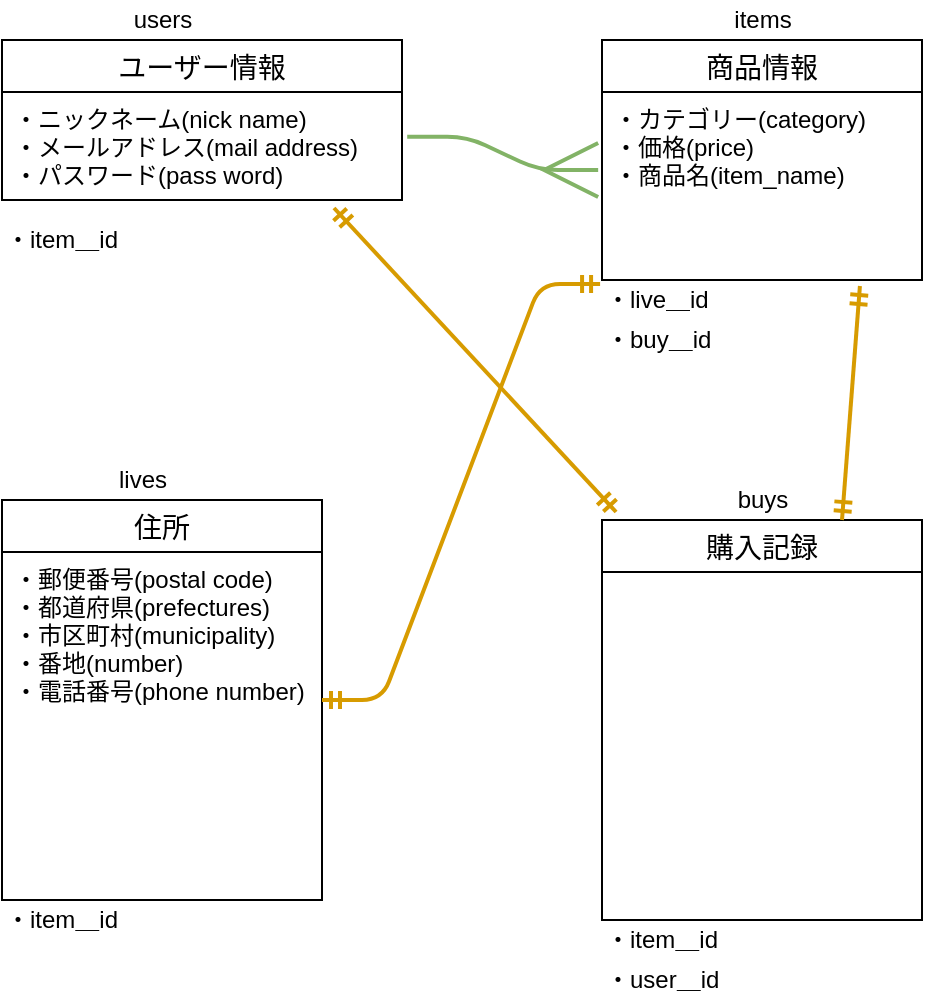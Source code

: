 <mxfile version="13.6.5">
    <diagram id="KGvRj4eY6lw9Z95KSoRp" name="ページ1">
        <mxGraphModel dx="547" dy="488" grid="1" gridSize="10" guides="0" tooltips="1" connect="0" arrows="0" fold="1" page="1" pageScale="1" pageWidth="827" pageHeight="1169" background="none" math="0" shadow="0">
            <root>
                <mxCell id="0"/>
                <mxCell id="1" parent="0"/>
                <mxCell id="41" value="&lt;div&gt;&lt;blockquote style=&quot;margin: 0 0 0 40px ; border: none ; padding: 0px&quot;&gt;&lt;div&gt;&lt;br&gt;&lt;/div&gt;&lt;/blockquote&gt;&lt;/div&gt;" style="text;html=1;align=center;verticalAlign=middle;resizable=0;points=[];autosize=1;" parent="1" vertex="1">
                    <mxGeometry x="410" y="130" width="60" height="20" as="geometry"/>
                </mxCell>
                <mxCell id="44" value="商品情報" style="swimlane;fontStyle=0;childLayout=stackLayout;horizontal=1;startSize=26;horizontalStack=0;resizeParent=1;resizeParentMax=0;resizeLast=0;collapsible=1;marginBottom=0;align=center;fontSize=14;" parent="1" vertex="1">
                    <mxGeometry x="360" y="80" width="160" height="120" as="geometry"/>
                </mxCell>
                <mxCell id="47" value="・カテゴリー(category)&#10;・価格(price)&#10;・商品名(item_name)&#10;" style="text;strokeColor=none;fillColor=none;spacingLeft=4;spacingRight=4;overflow=hidden;rotatable=0;points=[[0,0.5],[1,0.5]];portConstraint=eastwest;fontSize=12;" parent="44" vertex="1">
                    <mxGeometry y="26" width="160" height="94" as="geometry"/>
                </mxCell>
                <mxCell id="8" value="住所" style="swimlane;fontStyle=0;childLayout=stackLayout;horizontal=1;startSize=26;horizontalStack=0;resizeParent=1;resizeParentMax=0;resizeLast=0;collapsible=1;marginBottom=0;align=center;fontSize=14;" parent="1" vertex="1">
                    <mxGeometry x="60" y="310" width="160" height="200" as="geometry"/>
                </mxCell>
                <mxCell id="9" value="・郵便番号(postal code)&#10;・都道府県(prefectures)&#10;・市区町村(municipality)&#10;・番地(number)&#10;・電話番号(phone number)" style="text;strokeColor=none;fillColor=none;spacingLeft=4;spacingRight=4;overflow=hidden;rotatable=0;points=[[0,0.5],[1,0.5]];portConstraint=eastwest;fontSize=12;labelBorderColor=none;" parent="8" vertex="1">
                    <mxGeometry y="26" width="160" height="174" as="geometry"/>
                </mxCell>
                <mxCell id="16" value="購入記録" style="swimlane;fontStyle=0;childLayout=stackLayout;horizontal=1;startSize=26;horizontalStack=0;resizeParent=1;resizeParentMax=0;resizeLast=0;collapsible=1;marginBottom=0;align=center;fontSize=14;" parent="1" vertex="1">
                    <mxGeometry x="360" y="320" width="160" height="200" as="geometry"/>
                </mxCell>
                <mxCell id="2" value="ユーザー情報" style="swimlane;fontStyle=0;childLayout=stackLayout;horizontal=1;startSize=26;horizontalStack=0;resizeParent=1;resizeParentMax=0;resizeLast=0;collapsible=1;marginBottom=0;align=center;fontSize=14;" parent="1" vertex="1">
                    <mxGeometry x="60" y="80" width="200" height="80" as="geometry"/>
                </mxCell>
                <mxCell id="4" value="・ニックネーム(nick name)&#10;・メールアドレス(mail address)&#10;・パスワード(pass word)" style="text;strokeColor=none;fillColor=none;spacingLeft=4;spacingRight=4;overflow=hidden;rotatable=0;points=[[0,0.5],[1,0.5]];portConstraint=eastwest;fontSize=12;" parent="2" vertex="1">
                    <mxGeometry y="26" width="200" height="54" as="geometry"/>
                </mxCell>
                <mxCell id="48" value="" style="edgeStyle=entityRelationEdgeStyle;fontSize=12;html=1;endArrow=ERmany;exitX=1.013;exitY=0.415;exitDx=0;exitDy=0;exitPerimeter=0;entryX=-0.012;entryY=0.415;entryDx=0;entryDy=0;entryPerimeter=0;fillColor=#d5e8d4;strokeColor=#82b366;strokeWidth=2;endFill=0;gradientColor=#97d077;endSize=24;" parent="1" source="4" target="47" edge="1">
                    <mxGeometry width="100" height="100" relative="1" as="geometry">
                        <mxPoint x="240" y="190" as="sourcePoint"/>
                        <mxPoint x="340" y="90" as="targetPoint"/>
                    </mxGeometry>
                </mxCell>
                <mxCell id="52" value="users" style="text;html=1;align=center;verticalAlign=middle;resizable=0;points=[];autosize=1;" parent="1" vertex="1">
                    <mxGeometry x="120" y="60" width="40" height="20" as="geometry"/>
                </mxCell>
                <mxCell id="53" value="items" style="text;html=1;align=center;verticalAlign=middle;resizable=0;points=[];autosize=1;" parent="1" vertex="1">
                    <mxGeometry x="420" y="60" width="40" height="20" as="geometry"/>
                </mxCell>
                <mxCell id="54" value="lives" style="text;html=1;align=center;verticalAlign=middle;resizable=0;points=[];autosize=1;" parent="1" vertex="1">
                    <mxGeometry x="110" y="290" width="40" height="20" as="geometry"/>
                </mxCell>
                <mxCell id="55" value="buys" style="text;html=1;align=center;verticalAlign=middle;resizable=0;points=[];autosize=1;" parent="1" vertex="1">
                    <mxGeometry x="420" y="300" width="40" height="20" as="geometry"/>
                </mxCell>
                <mxCell id="57" value="・item＿id" style="text;html=1;align=left;verticalAlign=middle;resizable=0;points=[];autosize=1;" parent="1" vertex="1">
                    <mxGeometry x="60" y="170" width="70" height="20" as="geometry"/>
                </mxCell>
                <mxCell id="62" value="・item＿id" style="text;html=1;align=left;verticalAlign=middle;resizable=0;points=[];autosize=1;" parent="1" vertex="1">
                    <mxGeometry x="60" y="510" width="70" height="20" as="geometry"/>
                </mxCell>
                <mxCell id="63" value="・live＿id" style="text;html=1;align=left;verticalAlign=middle;resizable=0;points=[];autosize=1;" parent="1" vertex="1">
                    <mxGeometry x="360" y="200" width="70" height="20" as="geometry"/>
                </mxCell>
                <mxCell id="65" value="・item＿id" style="text;html=1;align=left;verticalAlign=middle;resizable=0;points=[];autosize=1;" parent="1" vertex="1">
                    <mxGeometry x="360" y="520" width="70" height="20" as="geometry"/>
                </mxCell>
                <mxCell id="67" value="・buy＿id" style="text;html=1;align=left;verticalAlign=middle;resizable=0;points=[];autosize=1;" parent="1" vertex="1">
                    <mxGeometry x="360" y="220" width="70" height="20" as="geometry"/>
                </mxCell>
                <mxCell id="72" value="" style="edgeStyle=entityRelationEdgeStyle;fontSize=12;html=1;endArrow=ERmandOne;startArrow=ERmandOne;strokeWidth=2;entryX=-0.006;entryY=1.021;entryDx=0;entryDy=0;entryPerimeter=0;gradientColor=#ffa500;fillColor=#ffcd28;strokeColor=#d79b00;" parent="1" source="8" target="47" edge="1">
                    <mxGeometry width="100" height="100" relative="1" as="geometry">
                        <mxPoint x="220" y="306" as="sourcePoint"/>
                        <mxPoint x="330" y="190" as="targetPoint"/>
                    </mxGeometry>
                </mxCell>
                <mxCell id="73" value="" style="fontSize=12;html=1;endArrow=ERmandOne;startArrow=ERmandOne;strokeWidth=2;entryX=0.806;entryY=1.032;entryDx=0;entryDy=0;entryPerimeter=0;exitX=0.75;exitY=0;exitDx=0;exitDy=0;gradientColor=#ffa500;fillColor=#ffcd28;strokeColor=#d79b00;" parent="1" source="16" target="47" edge="1">
                    <mxGeometry width="100" height="100" relative="1" as="geometry">
                        <mxPoint x="420" y="310" as="sourcePoint"/>
                        <mxPoint x="520" y="210" as="targetPoint"/>
                    </mxGeometry>
                </mxCell>
                <mxCell id="74" value="" style="fontSize=12;html=1;endArrow=ERmandOne;startArrow=ERmandOne;strokeWidth=2;exitX=0.044;exitY=-0.02;exitDx=0;exitDy=0;exitPerimeter=0;entryX=0.83;entryY=1.074;entryDx=0;entryDy=0;entryPerimeter=0;gradientColor=#ffa500;fillColor=#ffcd28;strokeColor=#d79b00;" parent="1" source="16" target="4" edge="1">
                    <mxGeometry width="100" height="100" relative="1" as="geometry">
                        <mxPoint x="240" y="290" as="sourcePoint"/>
                        <mxPoint x="340" y="190" as="targetPoint"/>
                    </mxGeometry>
                </mxCell>
                <mxCell id="75" value="・user＿id" style="text;html=1;align=left;verticalAlign=middle;resizable=0;points=[];autosize=1;" parent="1" vertex="1">
                    <mxGeometry x="360" y="540" width="70" height="20" as="geometry"/>
                </mxCell>
            </root>
        </mxGraphModel>
    </diagram>
</mxfile>